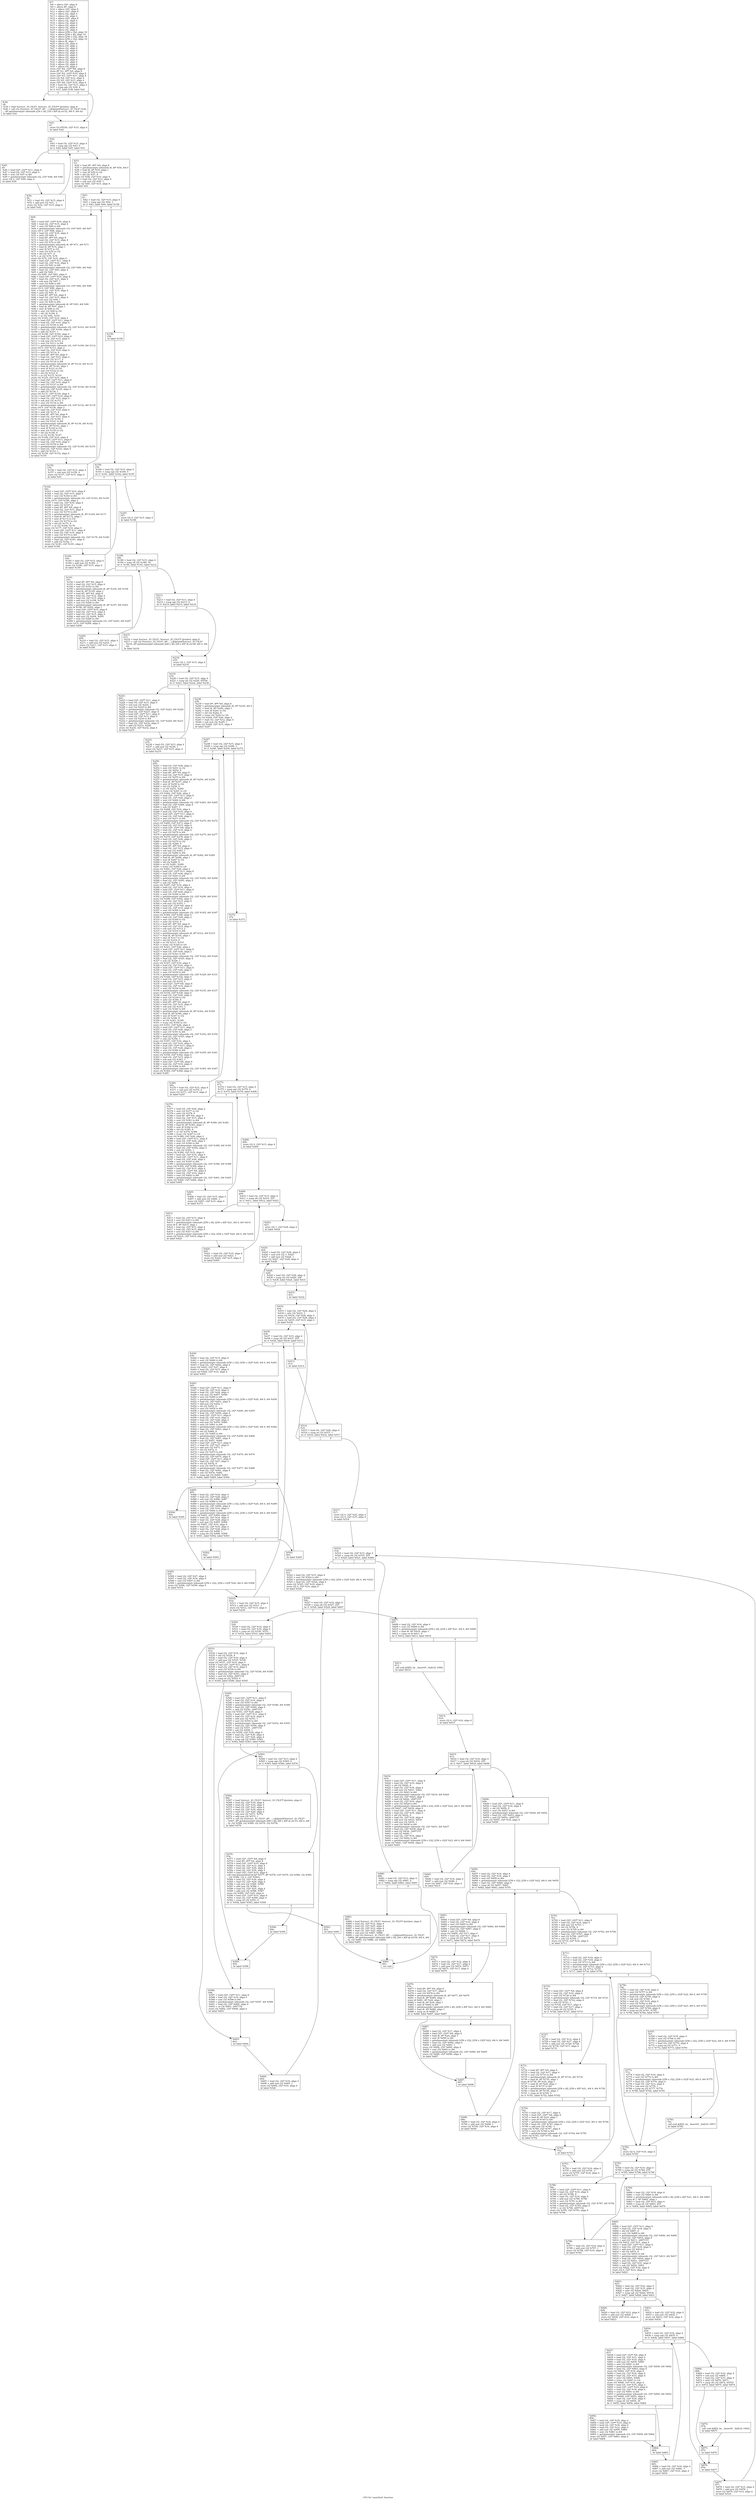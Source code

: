 digraph "CFG for 'mainSort' function" {
	label="CFG for 'mainSort' function";

	Node0xf70770 [shape=record,label="{%7:\l  %8 = alloca i32*, align 8\l  %9 = alloca i8*, align 8\l  %10 = alloca i16*, align 8\l  %11 = alloca i32*, align 8\l  %12 = alloca i32, align 4\l  %13 = alloca i32, align 4\l  %14 = alloca i32*, align 8\l  %15 = alloca i32, align 4\l  %16 = alloca i32, align 4\l  %17 = alloca i32, align 4\l  %18 = alloca i32, align 4\l  %19 = alloca i32, align 4\l  %20 = alloca [256 x i32], align 16\l  %21 = alloca [256 x i8], align 16\l  %22 = alloca [256 x i32], align 16\l  %23 = alloca [256 x i32], align 16\l  %24 = alloca i8, align 1\l  %25 = alloca i32, align 4\l  %26 = alloca i16, align 2\l  %27 = alloca i32, align 4\l  %28 = alloca i32, align 4\l  %29 = alloca i32, align 4\l  %30 = alloca i32, align 4\l  %31 = alloca i32, align 4\l  %32 = alloca i32, align 4\l  %33 = alloca i32, align 4\l  %34 = alloca i32, align 4\l  %35 = alloca i16, align 2\l  store i32* %0, i32** %8, align 8\l  store i8* %1, i8** %9, align 8\l  store i16* %2, i16** %10, align 8\l  store i32* %3, i32** %11, align 8\l  store i32 %4, i32* %12, align 4\l  store i32 %5, i32* %13, align 4\l  store i32* %6, i32** %14, align 8\l  %36 = load i32, i32* %13, align 4\l  %37 = icmp sge i32 %36, 4\l  br i1 %37, label %38, label %41\l|{<s0>T|<s1>F}}"];
	Node0xf70770:s0 -> Node0xf706d0;
	Node0xf70770:s1 -> Node0xf79e10;
	Node0xf706d0 [shape=record,label="{%38:\l38:                                               \l  %39 = load %struct._IO_FILE*, %struct._IO_FILE** @stderr, align 8\l  %40 = call i32 (%struct._IO_FILE*, i8*, ...) @fprintf(%struct._IO_FILE* %39,\l... i8* getelementptr inbounds ([34 x i8], [34 x i8]* @.str.52, i64 0, i64 0))\l  br label %41\l}"];
	Node0xf706d0 -> Node0xf79e10;
	Node0xf79e10 [shape=record,label="{%41:\l41:                                               \l  store i32 65536, i32* %15, align 4\l  br label %42\l}"];
	Node0xf79e10 -> Node0xf7a110;
	Node0xf7a110 [shape=record,label="{%42:\l42:                                               \l  %43 = load i32, i32* %15, align 4\l  %44 = icmp sge i32 %43, 0\l  br i1 %44, label %45, label %53\l|{<s0>T|<s1>F}}"];
	Node0xf7a110:s0 -> Node0xf7a290;
	Node0xf7a110:s1 -> Node0xf7a2e0;
	Node0xf7a290 [shape=record,label="{%45:\l45:                                               \l  %46 = load i32*, i32** %11, align 8\l  %47 = load i32, i32* %15, align 4\l  %48 = sext i32 %47 to i64\l  %49 = getelementptr inbounds i32, i32* %46, i64 %48\l  store i32 0, i32* %49, align 4\l  br label %50\l}"];
	Node0xf7a290 -> Node0xf7a5e0;
	Node0xf7a5e0 [shape=record,label="{%50:\l50:                                               \l  %51 = load i32, i32* %15, align 4\l  %52 = add nsw i32 %51, -1\l  store i32 %52, i32* %15, align 4\l  br label %42\l}"];
	Node0xf7a5e0 -> Node0xf7a110;
	Node0xf7a2e0 [shape=record,label="{%53:\l53:                                               \l  %54 = load i8*, i8** %9, align 8\l  %55 = getelementptr inbounds i8, i8* %54, i64 0\l  %56 = load i8, i8* %55, align 1\l  %57 = zext i8 %56 to i32\l  %58 = shl i32 %57, 8\l  store i32 %58, i32* %16, align 4\l  %59 = load i32, i32* %12, align 4\l  %60 = sub nsw i32 %59, 1\l  store i32 %60, i32* %15, align 4\l  br label %61\l}"];
	Node0xf7a2e0 -> Node0xf7ac20;
	Node0xf7ac20 [shape=record,label="{%61:\l61:                                               \l  %62 = load i32, i32* %15, align 4\l  %63 = icmp sge i32 %62, 3\l  br i1 %63, label %64, label %158\l|{<s0>T|<s1>F}}"];
	Node0xf7ac20:s0 -> Node0xf7ada0;
	Node0xf7ac20:s1 -> Node0xf7adf0;
	Node0xf7ada0 [shape=record,label="{%64:\l64:                                               \l  %65 = load i16*, i16** %10, align 8\l  %66 = load i32, i32* %15, align 4\l  %67 = sext i32 %66 to i64\l  %68 = getelementptr inbounds i16, i16* %65, i64 %67\l  store i16 0, i16* %68, align 2\l  %69 = load i32, i32* %16, align 4\l  %70 = ashr i32 %69, 8\l  %71 = load i8*, i8** %9, align 8\l  %72 = load i32, i32* %15, align 4\l  %73 = sext i32 %72 to i64\l  %74 = getelementptr inbounds i8, i8* %71, i64 %73\l  %75 = load i8, i8* %74, align 1\l  %76 = zext i8 %75 to i16\l  %77 = zext i16 %76 to i32\l  %78 = shl i32 %77, 8\l  %79 = or i32 %70, %78\l  store i32 %79, i32* %16, align 4\l  %80 = load i32*, i32** %11, align 8\l  %81 = load i32, i32* %16, align 4\l  %82 = sext i32 %81 to i64\l  %83 = getelementptr inbounds i32, i32* %80, i64 %82\l  %84 = load i32, i32* %83, align 4\l  %85 = add i32 %84, 1\l  store i32 %85, i32* %83, align 4\l  %86 = load i16*, i16** %10, align 8\l  %87 = load i32, i32* %15, align 4\l  %88 = sub nsw i32 %87, 1\l  %89 = sext i32 %88 to i64\l  %90 = getelementptr inbounds i16, i16* %86, i64 %89\l  store i16 0, i16* %90, align 2\l  %91 = load i32, i32* %16, align 4\l  %92 = ashr i32 %91, 8\l  %93 = load i8*, i8** %9, align 8\l  %94 = load i32, i32* %15, align 4\l  %95 = sub nsw i32 %94, 1\l  %96 = sext i32 %95 to i64\l  %97 = getelementptr inbounds i8, i8* %93, i64 %96\l  %98 = load i8, i8* %97, align 1\l  %99 = zext i8 %98 to i16\l  %100 = zext i16 %99 to i32\l  %101 = shl i32 %100, 8\l  %102 = or i32 %92, %101\l  store i32 %102, i32* %16, align 4\l  %103 = load i32*, i32** %11, align 8\l  %104 = load i32, i32* %16, align 4\l  %105 = sext i32 %104 to i64\l  %106 = getelementptr inbounds i32, i32* %103, i64 %105\l  %107 = load i32, i32* %106, align 4\l  %108 = add i32 %107, 1\l  store i32 %108, i32* %106, align 4\l  %109 = load i16*, i16** %10, align 8\l  %110 = load i32, i32* %15, align 4\l  %111 = sub nsw i32 %110, 2\l  %112 = sext i32 %111 to i64\l  %113 = getelementptr inbounds i16, i16* %109, i64 %112\l  store i16 0, i16* %113, align 2\l  %114 = load i32, i32* %16, align 4\l  %115 = ashr i32 %114, 8\l  %116 = load i8*, i8** %9, align 8\l  %117 = load i32, i32* %15, align 4\l  %118 = sub nsw i32 %117, 2\l  %119 = sext i32 %118 to i64\l  %120 = getelementptr inbounds i8, i8* %116, i64 %119\l  %121 = load i8, i8* %120, align 1\l  %122 = zext i8 %121 to i16\l  %123 = zext i16 %122 to i32\l  %124 = shl i32 %123, 8\l  %125 = or i32 %115, %124\l  store i32 %125, i32* %16, align 4\l  %126 = load i32*, i32** %11, align 8\l  %127 = load i32, i32* %16, align 4\l  %128 = sext i32 %127 to i64\l  %129 = getelementptr inbounds i32, i32* %126, i64 %128\l  %130 = load i32, i32* %129, align 4\l  %131 = add i32 %130, 1\l  store i32 %131, i32* %129, align 4\l  %132 = load i16*, i16** %10, align 8\l  %133 = load i32, i32* %15, align 4\l  %134 = sub nsw i32 %133, 3\l  %135 = sext i32 %134 to i64\l  %136 = getelementptr inbounds i16, i16* %132, i64 %135\l  store i16 0, i16* %136, align 2\l  %137 = load i32, i32* %16, align 4\l  %138 = ashr i32 %137, 8\l  %139 = load i8*, i8** %9, align 8\l  %140 = load i32, i32* %15, align 4\l  %141 = sub nsw i32 %140, 3\l  %142 = sext i32 %141 to i64\l  %143 = getelementptr inbounds i8, i8* %139, i64 %142\l  %144 = load i8, i8* %143, align 1\l  %145 = zext i8 %144 to i16\l  %146 = zext i16 %145 to i32\l  %147 = shl i32 %146, 8\l  %148 = or i32 %138, %147\l  store i32 %148, i32* %16, align 4\l  %149 = load i32*, i32** %11, align 8\l  %150 = load i32, i32* %16, align 4\l  %151 = sext i32 %150 to i64\l  %152 = getelementptr inbounds i32, i32* %149, i64 %151\l  %153 = load i32, i32* %152, align 4\l  %154 = add i32 %153, 1\l  store i32 %154, i32* %152, align 4\l  br label %155\l}"];
	Node0xf7ada0 -> Node0xf7e180;
	Node0xf7e180 [shape=record,label="{%155:\l155:                                              \l  %156 = load i32, i32* %15, align 4\l  %157 = sub nsw i32 %156, 4\l  store i32 %157, i32* %15, align 4\l  br label %61\l}"];
	Node0xf7e180 -> Node0xf7ac20;
	Node0xf7adf0 [shape=record,label="{%158:\l158:                                              \l  br label %159\l}"];
	Node0xf7adf0 -> Node0xf7e3e0;
	Node0xf7e3e0 [shape=record,label="{%159:\l159:                                              \l  %160 = load i32, i32* %15, align 4\l  %161 = icmp sge i32 %160, 0\l  br i1 %161, label %162, label %187\l|{<s0>T|<s1>F}}"];
	Node0xf7e3e0:s0 -> Node0xf7e560;
	Node0xf7e3e0:s1 -> Node0xf7e5b0;
	Node0xf7e560 [shape=record,label="{%162:\l162:                                              \l  %163 = load i16*, i16** %10, align 8\l  %164 = load i32, i32* %15, align 4\l  %165 = sext i32 %164 to i64\l  %166 = getelementptr inbounds i16, i16* %163, i64 %165\l  store i16 0, i16* %166, align 2\l  %167 = load i32, i32* %16, align 4\l  %168 = ashr i32 %167, 8\l  %169 = load i8*, i8** %9, align 8\l  %170 = load i32, i32* %15, align 4\l  %171 = sext i32 %170 to i64\l  %172 = getelementptr inbounds i8, i8* %169, i64 %171\l  %173 = load i8, i8* %172, align 1\l  %174 = zext i8 %173 to i16\l  %175 = zext i16 %174 to i32\l  %176 = shl i32 %175, 8\l  %177 = or i32 %168, %176\l  store i32 %177, i32* %16, align 4\l  %178 = load i32*, i32** %11, align 8\l  %179 = load i32, i32* %16, align 4\l  %180 = sext i32 %179 to i64\l  %181 = getelementptr inbounds i32, i32* %178, i64 %180\l  %182 = load i32, i32* %181, align 4\l  %183 = add i32 %182, 1\l  store i32 %183, i32* %181, align 4\l  br label %184\l}"];
	Node0xf7e560 -> Node0xf7f090;
	Node0xf7f090 [shape=record,label="{%184:\l184:                                              \l  %185 = load i32, i32* %15, align 4\l  %186 = add nsw i32 %185, -1\l  store i32 %186, i32* %15, align 4\l  br label %159\l}"];
	Node0xf7f090 -> Node0xf7e3e0;
	Node0xf7e5b0 [shape=record,label="{%187:\l187:                                              \l  store i32 0, i32* %15, align 4\l  br label %188\l}"];
	Node0xf7e5b0 -> Node0xf7f370;
	Node0xf7f370 [shape=record,label="{%188:\l188:                                              \l  %189 = load i32, i32* %15, align 4\l  %190 = icmp slt i32 %189, 34\l  br i1 %190, label %191, label %212\l|{<s0>T|<s1>F}}"];
	Node0xf7f370:s0 -> Node0xf7f4f0;
	Node0xf7f370:s1 -> Node0xf7f540;
	Node0xf7f4f0 [shape=record,label="{%191:\l191:                                              \l  %192 = load i8*, i8** %9, align 8\l  %193 = load i32, i32* %15, align 4\l  %194 = sext i32 %193 to i64\l  %195 = getelementptr inbounds i8, i8* %192, i64 %194\l  %196 = load i8, i8* %195, align 1\l  %197 = load i8*, i8** %9, align 8\l  %198 = load i32, i32* %12, align 4\l  %199 = load i32, i32* %15, align 4\l  %200 = add nsw i32 %198, %199\l  %201 = sext i32 %200 to i64\l  %202 = getelementptr inbounds i8, i8* %197, i64 %201\l  store i8 %196, i8* %202, align 1\l  %203 = load i16*, i16** %10, align 8\l  %204 = load i32, i32* %12, align 4\l  %205 = load i32, i32* %15, align 4\l  %206 = add nsw i32 %204, %205\l  %207 = sext i32 %206 to i64\l  %208 = getelementptr inbounds i16, i16* %203, i64 %207\l  store i16 0, i16* %208, align 2\l  br label %209\l}"];
	Node0xf7f4f0 -> Node0xf7fe00;
	Node0xf7fe00 [shape=record,label="{%209:\l209:                                              \l  %210 = load i32, i32* %15, align 4\l  %211 = add nsw i32 %210, 1\l  store i32 %211, i32* %15, align 4\l  br label %188\l}"];
	Node0xf7fe00 -> Node0xf7f370;
	Node0xf7f540 [shape=record,label="{%212:\l212:                                              \l  %213 = load i32, i32* %13, align 4\l  %214 = icmp sge i32 %213, 4\l  br i1 %214, label %215, label %218\l|{<s0>T|<s1>F}}"];
	Node0xf7f540:s0 -> Node0xf80130;
	Node0xf7f540:s1 -> Node0xf80180;
	Node0xf80130 [shape=record,label="{%215:\l215:                                              \l  %216 = load %struct._IO_FILE*, %struct._IO_FILE** @stderr, align 8\l  %217 = call i32 (%struct._IO_FILE*, i8*, ...) @fprintf(%struct._IO_FILE*\l... %216, i8* getelementptr inbounds ([28 x i8], [28 x i8]* @.str.48, i64 0, i64\l... 0))\l  br label %218\l}"];
	Node0xf80130 -> Node0xf80180;
	Node0xf80180 [shape=record,label="{%218:\l218:                                              \l  store i32 1, i32* %15, align 4\l  br label %219\l}"];
	Node0xf80180 -> Node0xf80490;
	Node0xf80490 [shape=record,label="{%219:\l219:                                              \l  %220 = load i32, i32* %15, align 4\l  %221 = icmp sle i32 %220, 65536\l  br i1 %221, label %222, label %238\l|{<s0>T|<s1>F}}"];
	Node0xf80490:s0 -> Node0xf80610;
	Node0xf80490:s1 -> Node0xf80660;
	Node0xf80610 [shape=record,label="{%222:\l222:                                              \l  %223 = load i32*, i32** %11, align 8\l  %224 = load i32, i32* %15, align 4\l  %225 = sub nsw i32 %224, 1\l  %226 = sext i32 %225 to i64\l  %227 = getelementptr inbounds i32, i32* %223, i64 %226\l  %228 = load i32, i32* %227, align 4\l  %229 = load i32*, i32** %11, align 8\l  %230 = load i32, i32* %15, align 4\l  %231 = sext i32 %230 to i64\l  %232 = getelementptr inbounds i32, i32* %229, i64 %231\l  %233 = load i32, i32* %232, align 4\l  %234 = add i32 %233, %228\l  store i32 %234, i32* %232, align 4\l  br label %235\l}"];
	Node0xf80610 -> Node0xf80ca0;
	Node0xf80ca0 [shape=record,label="{%235:\l235:                                              \l  %236 = load i32, i32* %15, align 4\l  %237 = add nsw i32 %236, 1\l  store i32 %237, i32* %15, align 4\l  br label %219\l}"];
	Node0xf80ca0 -> Node0xf80490;
	Node0xf80660 [shape=record,label="{%238:\l238:                                              \l  %239 = load i8*, i8** %9, align 8\l  %240 = getelementptr inbounds i8, i8* %239, i64 0\l  %241 = load i8, i8* %240, align 1\l  %242 = zext i8 %241 to i32\l  %243 = shl i32 %242, 8\l  %244 = trunc i32 %243 to i16\l  store i16 %244, i16* %26, align 2\l  %245 = load i32, i32* %12, align 4\l  %246 = sub nsw i32 %245, 1\l  store i32 %246, i32* %15, align 4\l  br label %247\l}"];
	Node0xf80660 -> Node0xf81340;
	Node0xf81340 [shape=record,label="{%247:\l247:                                              \l  %248 = load i32, i32* %15, align 4\l  %249 = icmp sge i32 %248, 3\l  br i1 %249, label %250, label %372\l|{<s0>T|<s1>F}}"];
	Node0xf81340:s0 -> Node0xf814c0;
	Node0xf81340:s1 -> Node0xf81510;
	Node0xf814c0 [shape=record,label="{%250:\l250:                                              \l  %251 = load i16, i16* %26, align 2\l  %252 = zext i16 %251 to i32\l  %253 = ashr i32 %252, 8\l  %254 = load i8*, i8** %9, align 8\l  %255 = load i32, i32* %15, align 4\l  %256 = sext i32 %255 to i64\l  %257 = getelementptr inbounds i8, i8* %254, i64 %256\l  %258 = load i8, i8* %257, align 1\l  %259 = zext i8 %258 to i32\l  %260 = shl i32 %259, 8\l  %261 = or i32 %253, %260\l  %262 = trunc i32 %261 to i16\l  store i16 %262, i16* %26, align 2\l  %263 = load i32*, i32** %11, align 8\l  %264 = load i16, i16* %26, align 2\l  %265 = zext i16 %264 to i64\l  %266 = getelementptr inbounds i32, i32* %263, i64 %265\l  %267 = load i32, i32* %266, align 4\l  %268 = sub i32 %267, 1\l  store i32 %268, i32* %16, align 4\l  %269 = load i32, i32* %16, align 4\l  %270 = load i32*, i32** %11, align 8\l  %271 = load i16, i16* %26, align 2\l  %272 = zext i16 %271 to i64\l  %273 = getelementptr inbounds i32, i32* %270, i64 %272\l  store i32 %269, i32* %273, align 4\l  %274 = load i32, i32* %15, align 4\l  %275 = load i32*, i32** %8, align 8\l  %276 = load i32, i32* %16, align 4\l  %277 = sext i32 %276 to i64\l  %278 = getelementptr inbounds i32, i32* %275, i64 %277\l  store i32 %274, i32* %278, align 4\l  %279 = load i16, i16* %26, align 2\l  %280 = zext i16 %279 to i32\l  %281 = ashr i32 %280, 8\l  %282 = load i8*, i8** %9, align 8\l  %283 = load i32, i32* %15, align 4\l  %284 = sub nsw i32 %283, 1\l  %285 = sext i32 %284 to i64\l  %286 = getelementptr inbounds i8, i8* %282, i64 %285\l  %287 = load i8, i8* %286, align 1\l  %288 = zext i8 %287 to i32\l  %289 = shl i32 %288, 8\l  %290 = or i32 %281, %289\l  %291 = trunc i32 %290 to i16\l  store i16 %291, i16* %26, align 2\l  %292 = load i32*, i32** %11, align 8\l  %293 = load i16, i16* %26, align 2\l  %294 = zext i16 %293 to i64\l  %295 = getelementptr inbounds i32, i32* %292, i64 %294\l  %296 = load i32, i32* %295, align 4\l  %297 = sub i32 %296, 1\l  store i32 %297, i32* %16, align 4\l  %298 = load i32, i32* %16, align 4\l  %299 = load i32*, i32** %11, align 8\l  %300 = load i16, i16* %26, align 2\l  %301 = zext i16 %300 to i64\l  %302 = getelementptr inbounds i32, i32* %299, i64 %301\l  store i32 %298, i32* %302, align 4\l  %303 = load i32, i32* %15, align 4\l  %304 = sub nsw i32 %303, 1\l  %305 = load i32*, i32** %8, align 8\l  %306 = load i32, i32* %16, align 4\l  %307 = sext i32 %306 to i64\l  %308 = getelementptr inbounds i32, i32* %305, i64 %307\l  store i32 %304, i32* %308, align 4\l  %309 = load i16, i16* %26, align 2\l  %310 = zext i16 %309 to i32\l  %311 = ashr i32 %310, 8\l  %312 = load i8*, i8** %9, align 8\l  %313 = load i32, i32* %15, align 4\l  %314 = sub nsw i32 %313, 2\l  %315 = sext i32 %314 to i64\l  %316 = getelementptr inbounds i8, i8* %312, i64 %315\l  %317 = load i8, i8* %316, align 1\l  %318 = zext i8 %317 to i32\l  %319 = shl i32 %318, 8\l  %320 = or i32 %311, %319\l  %321 = trunc i32 %320 to i16\l  store i16 %321, i16* %26, align 2\l  %322 = load i32*, i32** %11, align 8\l  %323 = load i16, i16* %26, align 2\l  %324 = zext i16 %323 to i64\l  %325 = getelementptr inbounds i32, i32* %322, i64 %324\l  %326 = load i32, i32* %325, align 4\l  %327 = sub i32 %326, 1\l  store i32 %327, i32* %16, align 4\l  %328 = load i32, i32* %16, align 4\l  %329 = load i32*, i32** %11, align 8\l  %330 = load i16, i16* %26, align 2\l  %331 = zext i16 %330 to i64\l  %332 = getelementptr inbounds i32, i32* %329, i64 %331\l  store i32 %328, i32* %332, align 4\l  %333 = load i32, i32* %15, align 4\l  %334 = sub nsw i32 %333, 2\l  %335 = load i32*, i32** %8, align 8\l  %336 = load i32, i32* %16, align 4\l  %337 = sext i32 %336 to i64\l  %338 = getelementptr inbounds i32, i32* %335, i64 %337\l  store i32 %334, i32* %338, align 4\l  %339 = load i16, i16* %26, align 2\l  %340 = zext i16 %339 to i32\l  %341 = ashr i32 %340, 8\l  %342 = load i8*, i8** %9, align 8\l  %343 = load i32, i32* %15, align 4\l  %344 = sub nsw i32 %343, 3\l  %345 = sext i32 %344 to i64\l  %346 = getelementptr inbounds i8, i8* %342, i64 %345\l  %347 = load i8, i8* %346, align 1\l  %348 = zext i8 %347 to i32\l  %349 = shl i32 %348, 8\l  %350 = or i32 %341, %349\l  %351 = trunc i32 %350 to i16\l  store i16 %351, i16* %26, align 2\l  %352 = load i32*, i32** %11, align 8\l  %353 = load i16, i16* %26, align 2\l  %354 = zext i16 %353 to i64\l  %355 = getelementptr inbounds i32, i32* %352, i64 %354\l  %356 = load i32, i32* %355, align 4\l  %357 = sub i32 %356, 1\l  store i32 %357, i32* %16, align 4\l  %358 = load i32, i32* %16, align 4\l  %359 = load i32*, i32** %11, align 8\l  %360 = load i16, i16* %26, align 2\l  %361 = zext i16 %360 to i64\l  %362 = getelementptr inbounds i32, i32* %359, i64 %361\l  store i32 %358, i32* %362, align 4\l  %363 = load i32, i32* %15, align 4\l  %364 = sub nsw i32 %363, 3\l  %365 = load i32*, i32** %8, align 8\l  %366 = load i32, i32* %16, align 4\l  %367 = sext i32 %366 to i64\l  %368 = getelementptr inbounds i32, i32* %365, i64 %367\l  store i32 %364, i32* %368, align 4\l  br label %369\l}"];
	Node0xf814c0 -> Node0xf855b0;
	Node0xf855b0 [shape=record,label="{%369:\l369:                                              \l  %370 = load i32, i32* %15, align 4\l  %371 = sub nsw i32 %370, 4\l  store i32 %371, i32* %15, align 4\l  br label %247\l}"];
	Node0xf855b0 -> Node0xf81340;
	Node0xf81510 [shape=record,label="{%372:\l372:                                              \l  br label %373\l}"];
	Node0xf81510 -> Node0xf85810;
	Node0xf85810 [shape=record,label="{%373:\l373:                                              \l  %374 = load i32, i32* %15, align 4\l  %375 = icmp sge i32 %374, 0\l  br i1 %375, label %376, label %408\l|{<s0>T|<s1>F}}"];
	Node0xf85810:s0 -> Node0xf85990;
	Node0xf85810:s1 -> Node0xf859e0;
	Node0xf85990 [shape=record,label="{%376:\l376:                                              \l  %377 = load i16, i16* %26, align 2\l  %378 = zext i16 %377 to i32\l  %379 = ashr i32 %378, 8\l  %380 = load i8*, i8** %9, align 8\l  %381 = load i32, i32* %15, align 4\l  %382 = sext i32 %381 to i64\l  %383 = getelementptr inbounds i8, i8* %380, i64 %382\l  %384 = load i8, i8* %383, align 1\l  %385 = zext i8 %384 to i32\l  %386 = shl i32 %385, 8\l  %387 = or i32 %379, %386\l  %388 = trunc i32 %387 to i16\l  store i16 %388, i16* %26, align 2\l  %389 = load i32*, i32** %11, align 8\l  %390 = load i16, i16* %26, align 2\l  %391 = zext i16 %390 to i64\l  %392 = getelementptr inbounds i32, i32* %389, i64 %391\l  %393 = load i32, i32* %392, align 4\l  %394 = sub i32 %393, 1\l  store i32 %394, i32* %16, align 4\l  %395 = load i32, i32* %16, align 4\l  %396 = load i32*, i32** %11, align 8\l  %397 = load i16, i16* %26, align 2\l  %398 = zext i16 %397 to i64\l  %399 = getelementptr inbounds i32, i32* %396, i64 %398\l  store i32 %395, i32* %399, align 4\l  %400 = load i32, i32* %15, align 4\l  %401 = load i32*, i32** %8, align 8\l  %402 = load i32, i32* %16, align 4\l  %403 = sext i32 %402 to i64\l  %404 = getelementptr inbounds i32, i32* %401, i64 %403\l  store i32 %400, i32* %404, align 4\l  br label %405\l}"];
	Node0xf85990 -> Node0xf86800;
	Node0xf86800 [shape=record,label="{%405:\l405:                                              \l  %406 = load i32, i32* %15, align 4\l  %407 = add nsw i32 %406, -1\l  store i32 %407, i32* %15, align 4\l  br label %373\l}"];
	Node0xf86800 -> Node0xf85810;
	Node0xf859e0 [shape=record,label="{%408:\l408:                                              \l  store i32 0, i32* %15, align 4\l  br label %409\l}"];
	Node0xf859e0 -> Node0xf86ae0;
	Node0xf86ae0 [shape=record,label="{%409:\l409:                                              \l  %410 = load i32, i32* %15, align 4\l  %411 = icmp sle i32 %410, 255\l  br i1 %411, label %412, label %423\l|{<s0>T|<s1>F}}"];
	Node0xf86ae0:s0 -> Node0xf86c90;
	Node0xf86ae0:s1 -> Node0xf86ce0;
	Node0xf86c90 [shape=record,label="{%412:\l412:                                              \l  %413 = load i32, i32* %15, align 4\l  %414 = sext i32 %413 to i64\l  %415 = getelementptr inbounds [256 x i8], [256 x i8]* %21, i64 0, i64 %414\l  store i8 0, i8* %415, align 1\l  %416 = load i32, i32* %15, align 4\l  %417 = load i32, i32* %15, align 4\l  %418 = sext i32 %417 to i64\l  %419 = getelementptr inbounds [256 x i32], [256 x i32]* %20, i64 0, i64 %418\l  store i32 %416, i32* %419, align 4\l  br label %420\l}"];
	Node0xf86c90 -> Node0xf871e0;
	Node0xf871e0 [shape=record,label="{%420:\l420:                                              \l  %421 = load i32, i32* %15, align 4\l  %422 = add nsw i32 %421, 1\l  store i32 %422, i32* %15, align 4\l  br label %409\l}"];
	Node0xf871e0 -> Node0xf86ae0;
	Node0xf86ce0 [shape=record,label="{%423:\l423:                                              \l  store i32 1, i32* %28, align 4\l  br label %424\l}"];
	Node0xf86ce0 -> Node0xf874c0;
	Node0xf874c0 [shape=record,label="{%424:\l424:                                              \l  %425 = load i32, i32* %28, align 4\l  %426 = mul nsw i32 3, %425\l  %427 = add nsw i32 %426, 1\l  store i32 %427, i32* %28, align 4\l  br label %428\l}"];
	Node0xf874c0 -> Node0xf87730;
	Node0xf87730 [shape=record,label="{%428:\l428:                                              \l  %429 = load i32, i32* %28, align 4\l  %430 = icmp sle i32 %429, 256\l  br i1 %430, label %424, label %431\l|{<s0>T|<s1>F}}"];
	Node0xf87730:s0 -> Node0xf874c0;
	Node0xf87730:s1 -> Node0xf878b0;
	Node0xf878b0 [shape=record,label="{%431:\l431:                                              \l  br label %432\l}"];
	Node0xf878b0 -> Node0xf87990;
	Node0xf87990 [shape=record,label="{%432:\l432:                                              \l  %433 = load i32, i32* %28, align 4\l  %434 = sdiv i32 %433, 3\l  store i32 %434, i32* %28, align 4\l  %435 = load i32, i32* %28, align 4\l  store i32 %435, i32* %15, align 4\l  br label %436\l}"];
	Node0xf87990 -> Node0xf87c70;
	Node0xf87c70 [shape=record,label="{%436:\l436:                                              \l  %437 = load i32, i32* %15, align 4\l  %438 = icmp sle i32 %437, 255\l  br i1 %438, label %439, label %513\l|{<s0>T|<s1>F}}"];
	Node0xf87c70:s0 -> Node0xf87df0;
	Node0xf87c70:s1 -> Node0xf87e40;
	Node0xf87df0 [shape=record,label="{%439:\l439:                                              \l  %440 = load i32, i32* %15, align 4\l  %441 = sext i32 %440 to i64\l  %442 = getelementptr inbounds [256 x i32], [256 x i32]* %20, i64 0, i64 %441\l  %443 = load i32, i32* %442, align 4\l  store i32 %443, i32* %27, align 4\l  %444 = load i32, i32* %15, align 4\l  store i32 %444, i32* %16, align 4\l  br label %445\l}"];
	Node0xf87df0 -> Node0xf88240;
	Node0xf88240 [shape=record,label="{%445:\l445:                                              \l  %446 = load i32*, i32** %11, align 8\l  %447 = load i32, i32* %16, align 4\l  %448 = load i32, i32* %28, align 4\l  %449 = sub nsw i32 %447, %448\l  %450 = sext i32 %449 to i64\l  %451 = getelementptr inbounds [256 x i32], [256 x i32]* %20, i64 0, i64 %450\l  %452 = load i32, i32* %451, align 4\l  %453 = add nsw i32 %452, 1\l  %454 = shl i32 %453, 8\l  %455 = sext i32 %454 to i64\l  %456 = getelementptr inbounds i32, i32* %446, i64 %455\l  %457 = load i32, i32* %456, align 4\l  %458 = load i32*, i32** %11, align 8\l  %459 = load i32, i32* %16, align 4\l  %460 = load i32, i32* %28, align 4\l  %461 = sub nsw i32 %459, %460\l  %462 = sext i32 %461 to i64\l  %463 = getelementptr inbounds [256 x i32], [256 x i32]* %20, i64 0, i64 %462\l  %464 = load i32, i32* %463, align 4\l  %465 = shl i32 %464, 8\l  %466 = sext i32 %465 to i64\l  %467 = getelementptr inbounds i32, i32* %458, i64 %466\l  %468 = load i32, i32* %467, align 4\l  %469 = sub i32 %457, %468\l  %470 = load i32*, i32** %11, align 8\l  %471 = load i32, i32* %27, align 4\l  %472 = add nsw i32 %471, 1\l  %473 = shl i32 %472, 8\l  %474 = sext i32 %473 to i64\l  %475 = getelementptr inbounds i32, i32* %470, i64 %474\l  %476 = load i32, i32* %475, align 4\l  %477 = load i32*, i32** %11, align 8\l  %478 = load i32, i32* %27, align 4\l  %479 = shl i32 %478, 8\l  %480 = sext i32 %479 to i64\l  %481 = getelementptr inbounds i32, i32* %477, i64 %480\l  %482 = load i32, i32* %481, align 4\l  %483 = sub i32 %476, %482\l  %484 = icmp ugt i32 %469, %483\l  br i1 %484, label %485, label %504\l|{<s0>T|<s1>F}}"];
	Node0xf88240:s0 -> Node0xf89340;
	Node0xf88240:s1 -> Node0xf89390;
	Node0xf89340 [shape=record,label="{%485:\l485:                                              \l  %486 = load i32, i32* %16, align 4\l  %487 = load i32, i32* %28, align 4\l  %488 = sub nsw i32 %486, %487\l  %489 = sext i32 %488 to i64\l  %490 = getelementptr inbounds [256 x i32], [256 x i32]* %20, i64 0, i64 %489\l  %491 = load i32, i32* %490, align 4\l  %492 = load i32, i32* %16, align 4\l  %493 = sext i32 %492 to i64\l  %494 = getelementptr inbounds [256 x i32], [256 x i32]* %20, i64 0, i64 %493\l  store i32 %491, i32* %494, align 4\l  %495 = load i32, i32* %16, align 4\l  %496 = load i32, i32* %28, align 4\l  %497 = sub nsw i32 %495, %496\l  store i32 %497, i32* %16, align 4\l  %498 = load i32, i32* %16, align 4\l  %499 = load i32, i32* %28, align 4\l  %500 = sub nsw i32 %499, 1\l  %501 = icmp sle i32 %498, %500\l  br i1 %501, label %502, label %503\l|{<s0>T|<s1>F}}"];
	Node0xf89340:s0 -> Node0xf89c30;
	Node0xf89340:s1 -> Node0xf89c80;
	Node0xf89c30 [shape=record,label="{%502:\l502:                                              \l  br label %505\l}"];
	Node0xf89c30 -> Node0xf89d60;
	Node0xf89c80 [shape=record,label="{%503:\l503:                                              \l  br label %445\l}"];
	Node0xf89c80 -> Node0xf88240;
	Node0xf89390 [shape=record,label="{%504:\l504:                                              \l  br label %505\l}"];
	Node0xf89390 -> Node0xf89d60;
	Node0xf89d60 [shape=record,label="{%505:\l505:                                              \l  %506 = load i32, i32* %27, align 4\l  %507 = load i32, i32* %16, align 4\l  %508 = sext i32 %507 to i64\l  %509 = getelementptr inbounds [256 x i32], [256 x i32]* %20, i64 0, i64 %508\l  store i32 %506, i32* %509, align 4\l  br label %510\l}"];
	Node0xf89d60 -> Node0xf8a110;
	Node0xf8a110 [shape=record,label="{%510:\l510:                                              \l  %511 = load i32, i32* %15, align 4\l  %512 = add nsw i32 %511, 1\l  store i32 %512, i32* %15, align 4\l  br label %436\l}"];
	Node0xf8a110 -> Node0xf87c70;
	Node0xf87e40 [shape=record,label="{%513:\l513:                                              \l  br label %514\l}"];
	Node0xf87e40 -> Node0xf81920;
	Node0xf81920 [shape=record,label="{%514:\l514:                                              \l  %515 = load i32, i32* %28, align 4\l  %516 = icmp ne i32 %515, 1\l  br i1 %516, label %432, label %517\l|{<s0>T|<s1>F}}"];
	Node0xf81920:s0 -> Node0xf87990;
	Node0xf81920:s1 -> Node0xf81aa0;
	Node0xf81aa0 [shape=record,label="{%517:\l517:                                              \l  store i32 0, i32* %25, align 4\l  store i32 0, i32* %15, align 4\l  br label %518\l}"];
	Node0xf81aa0 -> Node0xf81c80;
	Node0xf81c80 [shape=record,label="{%518:\l518:                                              \l  %519 = load i32, i32* %15, align 4\l  %520 = icmp sle i32 %519, 255\l  br i1 %520, label %521, label %880\l|{<s0>T|<s1>F}}"];
	Node0xf81c80:s0 -> Node0xf81e00;
	Node0xf81c80:s1 -> Node0xf81e50;
	Node0xf81e00 [shape=record,label="{%521:\l521:                                              \l  %522 = load i32, i32* %15, align 4\l  %523 = sext i32 %522 to i64\l  %524 = getelementptr inbounds [256 x i32], [256 x i32]* %20, i64 0, i64 %523\l  %525 = load i32, i32* %524, align 4\l  store i32 %525, i32* %18, align 4\l  store i32 0, i32* %16, align 4\l  br label %526\l}"];
	Node0xf81e00 -> Node0xf821f0;
	Node0xf821f0 [shape=record,label="{%526:\l526:                                              \l  %527 = load i32, i32* %16, align 4\l  %528 = icmp sle i32 %527, 255\l  br i1 %528, label %529, label %607\l|{<s0>T|<s1>F}}"];
	Node0xf821f0:s0 -> Node0xf82370;
	Node0xf821f0:s1 -> Node0xf823c0;
	Node0xf82370 [shape=record,label="{%529:\l529:                                              \l  %530 = load i32, i32* %16, align 4\l  %531 = load i32, i32* %18, align 4\l  %532 = icmp ne i32 %530, %531\l  br i1 %532, label %533, label %603\l|{<s0>T|<s1>F}}"];
	Node0xf82370:s0 -> Node0xf825d0;
	Node0xf82370:s1 -> Node0xf82620;
	Node0xf825d0 [shape=record,label="{%533:\l533:                                              \l  %534 = load i32, i32* %18, align 4\l  %535 = shl i32 %534, 8\l  %536 = load i32, i32* %16, align 4\l  %537 = add nsw i32 %535, %536\l  store i32 %537, i32* %19, align 4\l  %538 = load i32*, i32** %11, align 8\l  %539 = load i32, i32* %19, align 4\l  %540 = sext i32 %539 to i64\l  %541 = getelementptr inbounds i32, i32* %538, i64 %540\l  %542 = load i32, i32* %541, align 4\l  %543 = and i32 %542, 2097152\l  %544 = icmp ne i32 %543, 0\l  br i1 %544, label %596, label %545\l|{<s0>T|<s1>F}}"];
	Node0xf825d0:s0 -> Node0xf8c6a0;
	Node0xf825d0:s1 -> Node0xf8c6f0;
	Node0xf8c6f0 [shape=record,label="{%545:\l545:                                              \l  %546 = load i32*, i32** %11, align 8\l  %547 = load i32, i32* %19, align 4\l  %548 = sext i32 %547 to i64\l  %549 = getelementptr inbounds i32, i32* %546, i64 %548\l  %550 = load i32, i32* %549, align 4\l  %551 = and i32 %550, -2097153\l  store i32 %551, i32* %29, align 4\l  %552 = load i32*, i32** %11, align 8\l  %553 = load i32, i32* %19, align 4\l  %554 = add nsw i32 %553, 1\l  %555 = sext i32 %554 to i64\l  %556 = getelementptr inbounds i32, i32* %552, i64 %555\l  %557 = load i32, i32* %556, align 4\l  %558 = and i32 %557, -2097153\l  %559 = sub i32 %558, 1\l  store i32 %559, i32* %30, align 4\l  %560 = load i32, i32* %30, align 4\l  %561 = load i32, i32* %29, align 4\l  %562 = icmp sgt i32 %560, %561\l  br i1 %562, label %563, label %595\l|{<s0>T|<s1>F}}"];
	Node0xf8c6f0:s0 -> Node0xf8d030;
	Node0xf8c6f0:s1 -> Node0xf8d080;
	Node0xf8d030 [shape=record,label="{%563:\l563:                                              \l  %564 = load i32, i32* %13, align 4\l  %565 = icmp sge i32 %564, 4\l  br i1 %565, label %566, label %576\l|{<s0>T|<s1>F}}"];
	Node0xf8d030:s0 -> Node0xf8d270;
	Node0xf8d030:s1 -> Node0xf8d2c0;
	Node0xf8d270 [shape=record,label="{%566:\l566:                                              \l  %567 = load %struct._IO_FILE*, %struct._IO_FILE** @stderr, align 8\l  %568 = load i32, i32* %18, align 4\l  %569 = load i32, i32* %16, align 4\l  %570 = load i32, i32* %25, align 4\l  %571 = load i32, i32* %30, align 4\l  %572 = load i32, i32* %29, align 4\l  %573 = sub nsw i32 %571, %572\l  %574 = add nsw i32 %573, 1\l  %575 = call i32 (%struct._IO_FILE*, i8*, ...) @fprintf(%struct._IO_FILE*\l... %567, i8* getelementptr inbounds ([48 x i8], [48 x i8]* @.str.53, i64 0, i64\l... 0), i32 %568, i32 %569, i32 %570, i32 %574)\l  br label %576\l}"];
	Node0xf8d270 -> Node0xf8d2c0;
	Node0xf8d2c0 [shape=record,label="{%576:\l576:                                              \l  %577 = load i32*, i32** %8, align 8\l  %578 = load i8*, i8** %9, align 8\l  %579 = load i16*, i16** %10, align 8\l  %580 = load i32, i32* %12, align 4\l  %581 = load i32, i32* %29, align 4\l  %582 = load i32, i32* %30, align 4\l  %583 = load i32*, i32** %14, align 8\l  call void @mainQSort3(i32* %577, i8* %578, i16* %579, i32 %580, i32 %581,\l... i32 %582, i32 2, i32* %583)\l  %584 = load i32, i32* %30, align 4\l  %585 = load i32, i32* %29, align 4\l  %586 = sub nsw i32 %584, %585\l  %587 = add nsw i32 %586, 1\l  %588 = load i32, i32* %25, align 4\l  %589 = add nsw i32 %588, %587\l  store i32 %589, i32* %25, align 4\l  %590 = load i32*, i32** %14, align 8\l  %591 = load i32, i32* %590, align 4\l  %592 = icmp slt i32 %591, 0\l  br i1 %592, label %593, label %594\l|{<s0>T|<s1>F}}"];
	Node0xf8d2c0:s0 -> Node0xf8e2c0;
	Node0xf8d2c0:s1 -> Node0xf8e310;
	Node0xf8e2c0 [shape=record,label="{%593:\l593:                                              \l  br label %891\l}"];
	Node0xf8e2c0 -> Node0xf8e3f0;
	Node0xf8e310 [shape=record,label="{%594:\l594:                                              \l  br label %595\l}"];
	Node0xf8e310 -> Node0xf8d080;
	Node0xf8d080 [shape=record,label="{%595:\l595:                                              \l  br label %596\l}"];
	Node0xf8d080 -> Node0xf8c6a0;
	Node0xf8c6a0 [shape=record,label="{%596:\l596:                                              \l  %597 = load i32*, i32** %11, align 8\l  %598 = load i32, i32* %19, align 4\l  %599 = sext i32 %598 to i64\l  %600 = getelementptr inbounds i32, i32* %597, i64 %599\l  %601 = load i32, i32* %600, align 4\l  %602 = or i32 %601, 2097152\l  store i32 %602, i32* %600, align 4\l  br label %603\l}"];
	Node0xf8c6a0 -> Node0xf82620;
	Node0xf82620 [shape=record,label="{%603:\l603:                                              \l  br label %604\l}"];
	Node0xf82620 -> Node0xf8e8b0;
	Node0xf8e8b0 [shape=record,label="{%604:\l604:                                              \l  %605 = load i32, i32* %16, align 4\l  %606 = add nsw i32 %605, 1\l  store i32 %606, i32* %16, align 4\l  br label %526\l}"];
	Node0xf8e8b0 -> Node0xf821f0;
	Node0xf823c0 [shape=record,label="{%607:\l607:                                              \l  %608 = load i32, i32* %18, align 4\l  %609 = sext i32 %608 to i64\l  %610 = getelementptr inbounds [256 x i8], [256 x i8]* %21, i64 0, i64 %609\l  %611 = load i8, i8* %610, align 1\l  %612 = icmp ne i8 %611, 0\l  br i1 %612, label %613, label %614\l|{<s0>T|<s1>F}}"];
	Node0xf823c0:s0 -> Node0xf8ed40;
	Node0xf823c0:s1 -> Node0xf8ed90;
	Node0xf8ed40 [shape=record,label="{%613:\l613:                                              \l  call void @BZ2_bz__AssertH__fail(i32 1006)\l  br label %614\l}"];
	Node0xf8ed40 -> Node0xf8ed90;
	Node0xf8ed90 [shape=record,label="{%614:\l614:                                              \l  store i32 0, i32* %16, align 4\l  br label %615\l}"];
	Node0xf8ed90 -> Node0xf8f0b0;
	Node0xf8f0b0 [shape=record,label="{%615:\l615:                                              \l  %616 = load i32, i32* %16, align 4\l  %617 = icmp sle i32 %616, 255\l  br i1 %617, label %618, label %648\l|{<s0>T|<s1>F}}"];
	Node0xf8f0b0:s0 -> Node0xf8f230;
	Node0xf8f0b0:s1 -> Node0xf8f280;
	Node0xf8f230 [shape=record,label="{%618:\l618:                                              \l  %619 = load i32*, i32** %11, align 8\l  %620 = load i32, i32* %16, align 4\l  %621 = shl i32 %620, 8\l  %622 = load i32, i32* %18, align 4\l  %623 = add nsw i32 %621, %622\l  %624 = sext i32 %623 to i64\l  %625 = getelementptr inbounds i32, i32* %619, i64 %624\l  %626 = load i32, i32* %625, align 4\l  %627 = and i32 %626, -2097153\l  %628 = load i32, i32* %16, align 4\l  %629 = sext i32 %628 to i64\l  %630 = getelementptr inbounds [256 x i32], [256 x i32]* %22, i64 0, i64 %629\l  store i32 %627, i32* %630, align 4\l  %631 = load i32*, i32** %11, align 8\l  %632 = load i32, i32* %16, align 4\l  %633 = shl i32 %632, 8\l  %634 = load i32, i32* %18, align 4\l  %635 = add nsw i32 %633, %634\l  %636 = add nsw i32 %635, 1\l  %637 = sext i32 %636 to i64\l  %638 = getelementptr inbounds i32, i32* %631, i64 %637\l  %639 = load i32, i32* %638, align 4\l  %640 = and i32 %639, -2097153\l  %641 = sub i32 %640, 1\l  %642 = load i32, i32* %16, align 4\l  %643 = sext i32 %642 to i64\l  %644 = getelementptr inbounds [256 x i32], [256 x i32]* %23, i64 0, i64 %643\l  store i32 %641, i32* %644, align 4\l  br label %645\l}"];
	Node0xf8f230 -> Node0xf8ff60;
	Node0xf8ff60 [shape=record,label="{%645:\l645:                                              \l  %646 = load i32, i32* %16, align 4\l  %647 = add nsw i32 %646, 1\l  store i32 %647, i32* %16, align 4\l  br label %615\l}"];
	Node0xf8ff60 -> Node0xf8f0b0;
	Node0xf8f280 [shape=record,label="{%648:\l648:                                              \l  %649 = load i32*, i32** %11, align 8\l  %650 = load i32, i32* %18, align 4\l  %651 = shl i32 %650, 8\l  %652 = sext i32 %651 to i64\l  %653 = getelementptr inbounds i32, i32* %649, i64 %652\l  %654 = load i32, i32* %653, align 4\l  %655 = and i32 %654, -2097153\l  store i32 %655, i32* %16, align 4\l  br label %656\l}"];
	Node0xf8f280 -> Node0xf90520;
	Node0xf90520 [shape=record,label="{%656:\l656:                                              \l  %657 = load i32, i32* %16, align 4\l  %658 = load i32, i32* %18, align 4\l  %659 = sext i32 %658 to i64\l  %660 = getelementptr inbounds [256 x i32], [256 x i32]* %22, i64 0, i64 %659\l  %661 = load i32, i32* %660, align 4\l  %662 = icmp slt i32 %657, %661\l  br i1 %662, label %663, label %701\l|{<s0>T|<s1>F}}"];
	Node0xf90520:s0 -> Node0xf90860;
	Node0xf90520:s1 -> Node0xf908b0;
	Node0xf90860 [shape=record,label="{%663:\l663:                                              \l  %664 = load i32*, i32** %8, align 8\l  %665 = load i32, i32* %16, align 4\l  %666 = sext i32 %665 to i64\l  %667 = getelementptr inbounds i32, i32* %664, i64 %666\l  %668 = load i32, i32* %667, align 4\l  %669 = sub i32 %668, 1\l  store i32 %669, i32* %17, align 4\l  %670 = load i32, i32* %17, align 4\l  %671 = icmp slt i32 %670, 0\l  br i1 %671, label %672, label %676\l|{<s0>T|<s1>F}}"];
	Node0xf90860:s0 -> Node0xf90d50;
	Node0xf90860:s1 -> Node0xf90da0;
	Node0xf90d50 [shape=record,label="{%672:\l672:                                              \l  %673 = load i32, i32* %12, align 4\l  %674 = load i32, i32* %17, align 4\l  %675 = add nsw i32 %674, %673\l  store i32 %675, i32* %17, align 4\l  br label %676\l}"];
	Node0xf90d50 -> Node0xf90da0;
	Node0xf90da0 [shape=record,label="{%676:\l676:                                              \l  %677 = load i8*, i8** %9, align 8\l  %678 = load i32, i32* %17, align 4\l  %679 = sext i32 %678 to i64\l  %680 = getelementptr inbounds i8, i8* %677, i64 %679\l  %681 = load i8, i8* %680, align 1\l  store i8 %681, i8* %24, align 1\l  %682 = load i8, i8* %24, align 1\l  %683 = zext i8 %682 to i64\l  %684 = getelementptr inbounds [256 x i8], [256 x i8]* %21, i64 0, i64 %683\l  %685 = load i8, i8* %684, align 1\l  %686 = icmp ne i8 %685, 0\l  br i1 %686, label %697, label %687\l|{<s0>T|<s1>F}}"];
	Node0xf90da0:s0 -> Node0xf91540;
	Node0xf90da0:s1 -> Node0xf91590;
	Node0xf91590 [shape=record,label="{%687:\l687:                                              \l  %688 = load i32, i32* %17, align 4\l  %689 = load i32*, i32** %8, align 8\l  %690 = load i8, i8* %24, align 1\l  %691 = zext i8 %690 to i64\l  %692 = getelementptr inbounds [256 x i32], [256 x i32]* %22, i64 0, i64 %691\l  %693 = load i32, i32* %692, align 4\l  %694 = add nsw i32 %693, 1\l  store i32 %694, i32* %692, align 4\l  %695 = sext i32 %693 to i64\l  %696 = getelementptr inbounds i32, i32* %689, i64 %695\l  store i32 %688, i32* %696, align 4\l  br label %697\l}"];
	Node0xf91590 -> Node0xf91540;
	Node0xf91540 [shape=record,label="{%697:\l697:                                              \l  br label %698\l}"];
	Node0xf91540 -> Node0xf91ba0;
	Node0xf91ba0 [shape=record,label="{%698:\l698:                                              \l  %699 = load i32, i32* %16, align 4\l  %700 = add nsw i32 %699, 1\l  store i32 %700, i32* %16, align 4\l  br label %656\l}"];
	Node0xf91ba0 -> Node0xf90520;
	Node0xf908b0 [shape=record,label="{%701:\l701:                                              \l  %702 = load i32*, i32** %11, align 8\l  %703 = load i32, i32* %18, align 4\l  %704 = add nsw i32 %703, 1\l  %705 = shl i32 %704, 8\l  %706 = sext i32 %705 to i64\l  %707 = getelementptr inbounds i32, i32* %702, i64 %706\l  %708 = load i32, i32* %707, align 4\l  %709 = and i32 %708, -2097153\l  %710 = sub i32 %709, 1\l  store i32 %710, i32* %16, align 4\l  br label %711\l}"];
	Node0xf908b0 -> Node0xf92240;
	Node0xf92240 [shape=record,label="{%711:\l711:                                              \l  %712 = load i32, i32* %16, align 4\l  %713 = load i32, i32* %18, align 4\l  %714 = sext i32 %713 to i64\l  %715 = getelementptr inbounds [256 x i32], [256 x i32]* %23, i64 0, i64 %714\l  %716 = load i32, i32* %715, align 4\l  %717 = icmp sgt i32 %712, %716\l  br i1 %717, label %718, label %756\l|{<s0>T|<s1>F}}"];
	Node0xf92240:s0 -> Node0xf92580;
	Node0xf92240:s1 -> Node0xf925d0;
	Node0xf92580 [shape=record,label="{%718:\l718:                                              \l  %719 = load i32*, i32** %8, align 8\l  %720 = load i32, i32* %16, align 4\l  %721 = sext i32 %720 to i64\l  %722 = getelementptr inbounds i32, i32* %719, i64 %721\l  %723 = load i32, i32* %722, align 4\l  %724 = sub i32 %723, 1\l  store i32 %724, i32* %17, align 4\l  %725 = load i32, i32* %17, align 4\l  %726 = icmp slt i32 %725, 0\l  br i1 %726, label %727, label %731\l|{<s0>T|<s1>F}}"];
	Node0xf92580:s0 -> Node0xf92a70;
	Node0xf92580:s1 -> Node0xf92ac0;
	Node0xf92a70 [shape=record,label="{%727:\l727:                                              \l  %728 = load i32, i32* %12, align 4\l  %729 = load i32, i32* %17, align 4\l  %730 = add nsw i32 %729, %728\l  store i32 %730, i32* %17, align 4\l  br label %731\l}"];
	Node0xf92a70 -> Node0xf92ac0;
	Node0xf92ac0 [shape=record,label="{%731:\l731:                                              \l  %732 = load i8*, i8** %9, align 8\l  %733 = load i32, i32* %17, align 4\l  %734 = sext i32 %733 to i64\l  %735 = getelementptr inbounds i8, i8* %732, i64 %734\l  %736 = load i8, i8* %735, align 1\l  store i8 %736, i8* %24, align 1\l  %737 = load i8, i8* %24, align 1\l  %738 = zext i8 %737 to i64\l  %739 = getelementptr inbounds [256 x i8], [256 x i8]* %21, i64 0, i64 %738\l  %740 = load i8, i8* %739, align 1\l  %741 = icmp ne i8 %740, 0\l  br i1 %741, label %752, label %742\l|{<s0>T|<s1>F}}"];
	Node0xf92ac0:s0 -> Node0xf93260;
	Node0xf92ac0:s1 -> Node0xf932b0;
	Node0xf932b0 [shape=record,label="{%742:\l742:                                              \l  %743 = load i32, i32* %17, align 4\l  %744 = load i32*, i32** %8, align 8\l  %745 = load i8, i8* %24, align 1\l  %746 = zext i8 %745 to i64\l  %747 = getelementptr inbounds [256 x i32], [256 x i32]* %23, i64 0, i64 %746\l  %748 = load i32, i32* %747, align 4\l  %749 = add nsw i32 %748, -1\l  store i32 %749, i32* %747, align 4\l  %750 = sext i32 %748 to i64\l  %751 = getelementptr inbounds i32, i32* %744, i64 %750\l  store i32 %743, i32* %751, align 4\l  br label %752\l}"];
	Node0xf932b0 -> Node0xf93260;
	Node0xf93260 [shape=record,label="{%752:\l752:                                              \l  br label %753\l}"];
	Node0xf93260 -> Node0xf938c0;
	Node0xf938c0 [shape=record,label="{%753:\l753:                                              \l  %754 = load i32, i32* %16, align 4\l  %755 = add nsw i32 %754, -1\l  store i32 %755, i32* %16, align 4\l  br label %711\l}"];
	Node0xf938c0 -> Node0xf92240;
	Node0xf925d0 [shape=record,label="{%756:\l756:                                              \l  %757 = load i32, i32* %18, align 4\l  %758 = sext i32 %757 to i64\l  %759 = getelementptr inbounds [256 x i32], [256 x i32]* %22, i64 0, i64 %758\l  %760 = load i32, i32* %759, align 4\l  %761 = sub nsw i32 %760, 1\l  %762 = load i32, i32* %18, align 4\l  %763 = sext i32 %762 to i64\l  %764 = getelementptr inbounds [256 x i32], [256 x i32]* %23, i64 0, i64 %763\l  %765 = load i32, i32* %764, align 4\l  %766 = icmp eq i32 %761, %765\l  br i1 %766, label %782, label %767\l|{<s0>T|<s1>F}}"];
	Node0xf925d0:s0 -> Node0xf93f80;
	Node0xf925d0:s1 -> Node0xf93fd0;
	Node0xf93fd0 [shape=record,label="{%767:\l767:                                              \l  %768 = load i32, i32* %18, align 4\l  %769 = sext i32 %768 to i64\l  %770 = getelementptr inbounds [256 x i32], [256 x i32]* %22, i64 0, i64 %769\l  %771 = load i32, i32* %770, align 4\l  %772 = icmp eq i32 %771, 0\l  br i1 %772, label %773, label %781\l|{<s0>T|<s1>F}}"];
	Node0xf93fd0:s0 -> Node0xf942e0;
	Node0xf93fd0:s1 -> Node0xf94330;
	Node0xf942e0 [shape=record,label="{%773:\l773:                                              \l  %774 = load i32, i32* %18, align 4\l  %775 = sext i32 %774 to i64\l  %776 = getelementptr inbounds [256 x i32], [256 x i32]* %23, i64 0, i64 %775\l  %777 = load i32, i32* %776, align 4\l  %778 = load i32, i32* %12, align 4\l  %779 = sub nsw i32 %778, 1\l  %780 = icmp eq i32 %777, %779\l  br i1 %780, label %782, label %781\l|{<s0>T|<s1>F}}"];
	Node0xf942e0:s0 -> Node0xf93f80;
	Node0xf942e0:s1 -> Node0xf94330;
	Node0xf94330 [shape=record,label="{%781:\l781:                                              \l  call void @BZ2_bz__AssertH__fail(i32 1007)\l  br label %782\l}"];
	Node0xf94330 -> Node0xf93f80;
	Node0xf93f80 [shape=record,label="{%782:\l782:                                              \l  store i32 0, i32* %16, align 4\l  br label %783\l}"];
	Node0xf93f80 -> Node0xf94980;
	Node0xf94980 [shape=record,label="{%783:\l783:                                              \l  %784 = load i32, i32* %16, align 4\l  %785 = icmp sle i32 %784, 255\l  br i1 %785, label %786, label %799\l|{<s0>T|<s1>F}}"];
	Node0xf94980:s0 -> Node0xf94b00;
	Node0xf94980:s1 -> Node0xf94b50;
	Node0xf94b00 [shape=record,label="{%786:\l786:                                              \l  %787 = load i32*, i32** %11, align 8\l  %788 = load i32, i32* %16, align 4\l  %789 = shl i32 %788, 8\l  %790 = load i32, i32* %18, align 4\l  %791 = add nsw i32 %789, %790\l  %792 = sext i32 %791 to i64\l  %793 = getelementptr inbounds i32, i32* %787, i64 %792\l  %794 = load i32, i32* %793, align 4\l  %795 = or i32 %794, 2097152\l  store i32 %795, i32* %793, align 4\l  br label %796\l}"];
	Node0xf94b00 -> Node0xf95060;
	Node0xf95060 [shape=record,label="{%796:\l796:                                              \l  %797 = load i32, i32* %16, align 4\l  %798 = add nsw i32 %797, 1\l  store i32 %798, i32* %16, align 4\l  br label %783\l}"];
	Node0xf95060 -> Node0xf94980;
	Node0xf94b50 [shape=record,label="{%799:\l799:                                              \l  %800 = load i32, i32* %18, align 4\l  %801 = sext i32 %800 to i64\l  %802 = getelementptr inbounds [256 x i8], [256 x i8]* %21, i64 0, i64 %801\l  store i8 1, i8* %802, align 1\l  %803 = load i32, i32* %15, align 4\l  %804 = icmp slt i32 %803, 255\l  br i1 %804, label %805, label %876\l|{<s0>T|<s1>F}}"];
	Node0xf94b50:s0 -> Node0xf95570;
	Node0xf94b50:s1 -> Node0xf955c0;
	Node0xf95570 [shape=record,label="{%805:\l805:                                              \l  %806 = load i32*, i32** %11, align 8\l  %807 = load i32, i32* %18, align 4\l  %808 = shl i32 %807, 8\l  %809 = sext i32 %808 to i64\l  %810 = getelementptr inbounds i32, i32* %806, i64 %809\l  %811 = load i32, i32* %810, align 4\l  %812 = and i32 %811, -2097153\l  store i32 %812, i32* %31, align 4\l  %813 = load i32*, i32** %11, align 8\l  %814 = load i32, i32* %18, align 4\l  %815 = add nsw i32 %814, 1\l  %816 = shl i32 %815, 8\l  %817 = sext i32 %816 to i64\l  %818 = getelementptr inbounds i32, i32* %813, i64 %817\l  %819 = load i32, i32* %818, align 4\l  %820 = and i32 %819, -2097153\l  %821 = load i32, i32* %31, align 4\l  %822 = sub i32 %820, %821\l  store i32 %822, i32* %32, align 4\l  store i32 0, i32* %33, align 4\l  br label %823\l}"];
	Node0xf95570 -> Node0xf95f20;
	Node0xf95f20 [shape=record,label="{%823:\l823:                                              \l  %824 = load i32, i32* %32, align 4\l  %825 = load i32, i32* %33, align 4\l  %826 = ashr i32 %824, %825\l  %827 = icmp sgt i32 %826, 65534\l  br i1 %827, label %828, label %831\l|{<s0>T|<s1>F}}"];
	Node0xf95f20:s0 -> Node0xf96170;
	Node0xf95f20:s1 -> Node0xf961c0;
	Node0xf96170 [shape=record,label="{%828:\l828:                                              \l  %829 = load i32, i32* %33, align 4\l  %830 = add nsw i32 %829, 1\l  store i32 %830, i32* %33, align 4\l  br label %823\l}"];
	Node0xf96170 -> Node0xf95f20;
	Node0xf961c0 [shape=record,label="{%831:\l831:                                              \l  %832 = load i32, i32* %32, align 4\l  %833 = sub nsw i32 %832, 1\l  store i32 %833, i32* %16, align 4\l  br label %834\l}"];
	Node0xf961c0 -> Node0xf965a0;
	Node0xf965a0 [shape=record,label="{%834:\l834:                                              \l  %835 = load i32, i32* %16, align 4\l  %836 = icmp sge i32 %835, 0\l  br i1 %836, label %837, label %868\l|{<s0>T|<s1>F}}"];
	Node0xf965a0:s0 -> Node0xf96720;
	Node0xf965a0:s1 -> Node0xf96770;
	Node0xf96720 [shape=record,label="{%837:\l837:                                              \l  %838 = load i32*, i32** %8, align 8\l  %839 = load i32, i32* %31, align 4\l  %840 = load i32, i32* %16, align 4\l  %841 = add nsw i32 %839, %840\l  %842 = sext i32 %841 to i64\l  %843 = getelementptr inbounds i32, i32* %838, i64 %842\l  %844 = load i32, i32* %843, align 4\l  store i32 %844, i32* %34, align 4\l  %845 = load i32, i32* %16, align 4\l  %846 = load i32, i32* %33, align 4\l  %847 = ashr i32 %845, %846\l  %848 = trunc i32 %847 to i16\l  store i16 %848, i16* %35, align 2\l  %849 = load i16, i16* %35, align 2\l  %850 = load i16*, i16** %10, align 8\l  %851 = load i32, i32* %34, align 4\l  %852 = sext i32 %851 to i64\l  %853 = getelementptr inbounds i16, i16* %850, i64 %852\l  store i16 %849, i16* %853, align 2\l  %854 = load i32, i32* %34, align 4\l  %855 = icmp slt i32 %854, 34\l  br i1 %855, label %856, label %864\l|{<s0>T|<s1>F}}"];
	Node0xf96720:s0 -> Node0xf97100;
	Node0xf96720:s1 -> Node0xf97150;
	Node0xf97100 [shape=record,label="{%856:\l856:                                              \l  %857 = load i16, i16* %35, align 2\l  %858 = load i16*, i16** %10, align 8\l  %859 = load i32, i32* %34, align 4\l  %860 = load i32, i32* %12, align 4\l  %861 = add nsw i32 %859, %860\l  %862 = sext i32 %861 to i64\l  %863 = getelementptr inbounds i16, i16* %858, i64 %862\l  store i16 %857, i16* %863, align 2\l  br label %864\l}"];
	Node0xf97100 -> Node0xf97150;
	Node0xf97150 [shape=record,label="{%864:\l864:                                              \l  br label %865\l}"];
	Node0xf97150 -> Node0xf975e0;
	Node0xf975e0 [shape=record,label="{%865:\l865:                                              \l  %866 = load i32, i32* %16, align 4\l  %867 = add nsw i32 %866, -1\l  store i32 %867, i32* %16, align 4\l  br label %834\l}"];
	Node0xf975e0 -> Node0xf965a0;
	Node0xf96770 [shape=record,label="{%868:\l868:                                              \l  %869 = load i32, i32* %32, align 4\l  %870 = sub nsw i32 %869, 1\l  %871 = load i32, i32* %33, align 4\l  %872 = ashr i32 %870, %871\l  %873 = icmp sle i32 %872, 65535\l  br i1 %873, label %875, label %874\l|{<s0>T|<s1>F}}"];
	Node0xf96770:s0 -> Node0xf97a80;
	Node0xf96770:s1 -> Node0xf97ad0;
	Node0xf97ad0 [shape=record,label="{%874:\l874:                                              \l  call void @BZ2_bz__AssertH__fail(i32 1002)\l  br label %875\l}"];
	Node0xf97ad0 -> Node0xf97a80;
	Node0xf97a80 [shape=record,label="{%875:\l875:                                              \l  br label %876\l}"];
	Node0xf97a80 -> Node0xf955c0;
	Node0xf955c0 [shape=record,label="{%876:\l876:                                              \l  br label %877\l}"];
	Node0xf955c0 -> Node0xf97dd0;
	Node0xf97dd0 [shape=record,label="{%877:\l877:                                              \l  %878 = load i32, i32* %15, align 4\l  %879 = add nsw i32 %878, 1\l  store i32 %879, i32* %15, align 4\l  br label %518\l}"];
	Node0xf97dd0 -> Node0xf81c80;
	Node0xf81e50 [shape=record,label="{%880:\l880:                                              \l  %881 = load i32, i32* %13, align 4\l  %882 = icmp sge i32 %881, 4\l  br i1 %882, label %883, label %891\l|{<s0>T|<s1>F}}"];
	Node0xf81e50:s0 -> Node0xf98100;
	Node0xf81e50:s1 -> Node0xf8e3f0;
	Node0xf98100 [shape=record,label="{%883:\l883:                                              \l  %884 = load %struct._IO_FILE*, %struct._IO_FILE** @stderr, align 8\l  %885 = load i32, i32* %12, align 4\l  %886 = load i32, i32* %25, align 4\l  %887 = load i32, i32* %12, align 4\l  %888 = load i32, i32* %25, align 4\l  %889 = sub nsw i32 %887, %888\l  %890 = call i32 (%struct._IO_FILE*, i8*, ...) @fprintf(%struct._IO_FILE*\l... %884, i8* getelementptr inbounds ([44 x i8], [44 x i8]* @.str.54, i64 0, i64\l... 0), i32 %885, i32 %886, i32 %889)\l  br label %891\l}"];
	Node0xf98100 -> Node0xf8e3f0;
	Node0xf8e3f0 [shape=record,label="{%891:\l891:                                              \l  ret void\l}"];
}
